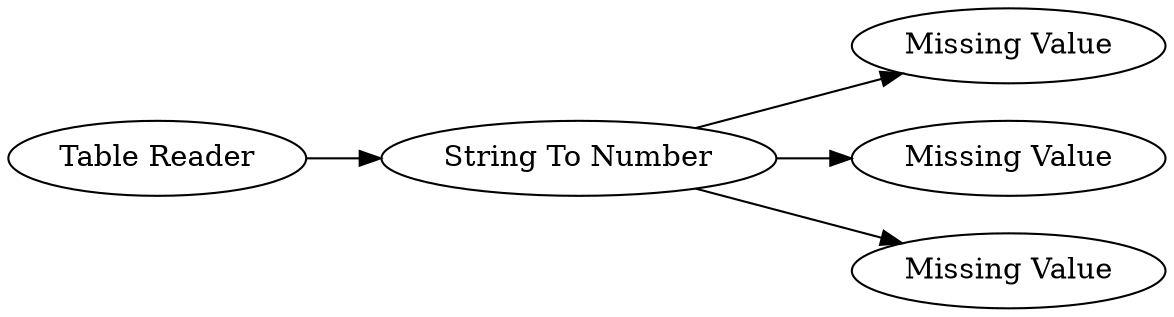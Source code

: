 digraph {
	1 [label="Missing Value"]
	4 [label="String To Number"]
	5 [label="Missing Value"]
	6 [label="Missing Value"]
	7 [label="Table Reader"]
	4 -> 5
	4 -> 6
	4 -> 1
	7 -> 4
	rankdir=LR
}
